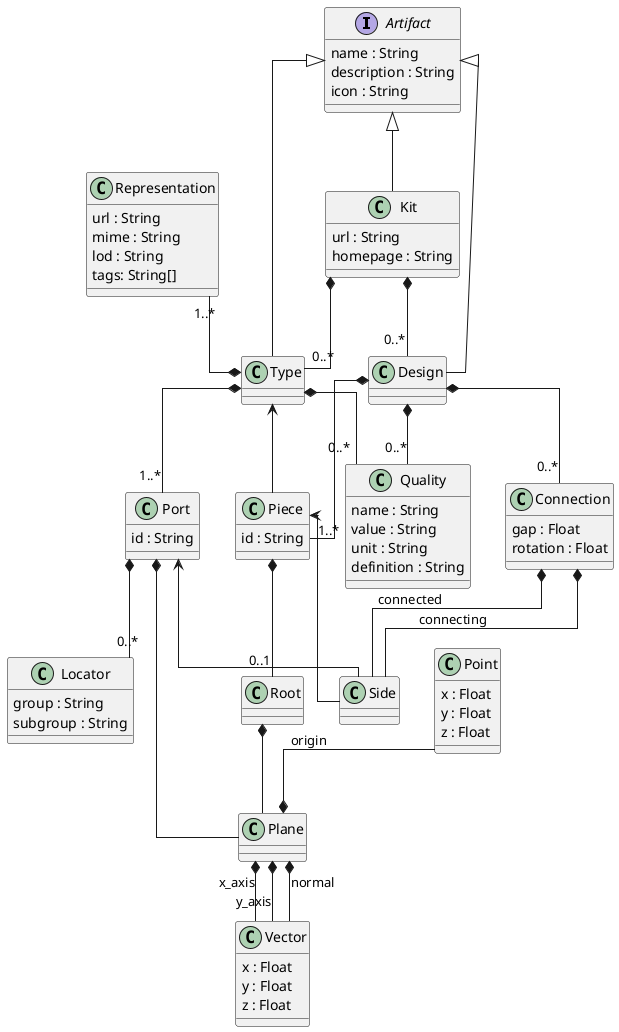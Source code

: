@startuml "software architecture"
skinparam linetype ortho

interface Artifact {
    name : String
    description : String
    icon : String
}

class Kit {
    url : String
    homepage : String
}

class Type {
}

class Representation{
    url : String
    mime : String
    lod : String
    tags: String[]
}

class Point {
    x : Float
    y : Float
    z : Float
}

class Vector {
    x : Float
    y : Float
    z : Float
}

class Plane {
}

class Port {
    id : String
}

class Quality {
    name : String
    value : String
    unit : String
    definition : String
}

class Locator {
    group : String
    subgroup : String
}

class Piece{
    id : String
}

class Root {

}

class Connection {
    gap : Float
    rotation : Float
}

class Side {

}

class Design {
}


Kit *-- "0..*" Type
Kit *-- "0..*" Design
Representation "1..*" --* Type
Type *-- "1..*" Port
Type *-- "0..*" Quality
Design *-- "1..*" Piece
Piece *-- "0..1" Root
Root *-- Plane
Design *-- "0..*" Connection
Design *-- "0..*" Quality
Connection *-- Side : connected
Connection *-- Side : connecting

Port *-- Plane
Port *-- "0..*"  Locator
Point --*  Plane : origin
Plane *-- Vector : x_axis
Plane *-- Vector : y_axis
Plane *-- Vector : normal

Type <-- Piece
Piece <-- Side
Port <-- Side

Artifact <|-- Kit
Artifact <|-- Type
Artifact <|-- Design


@enduml